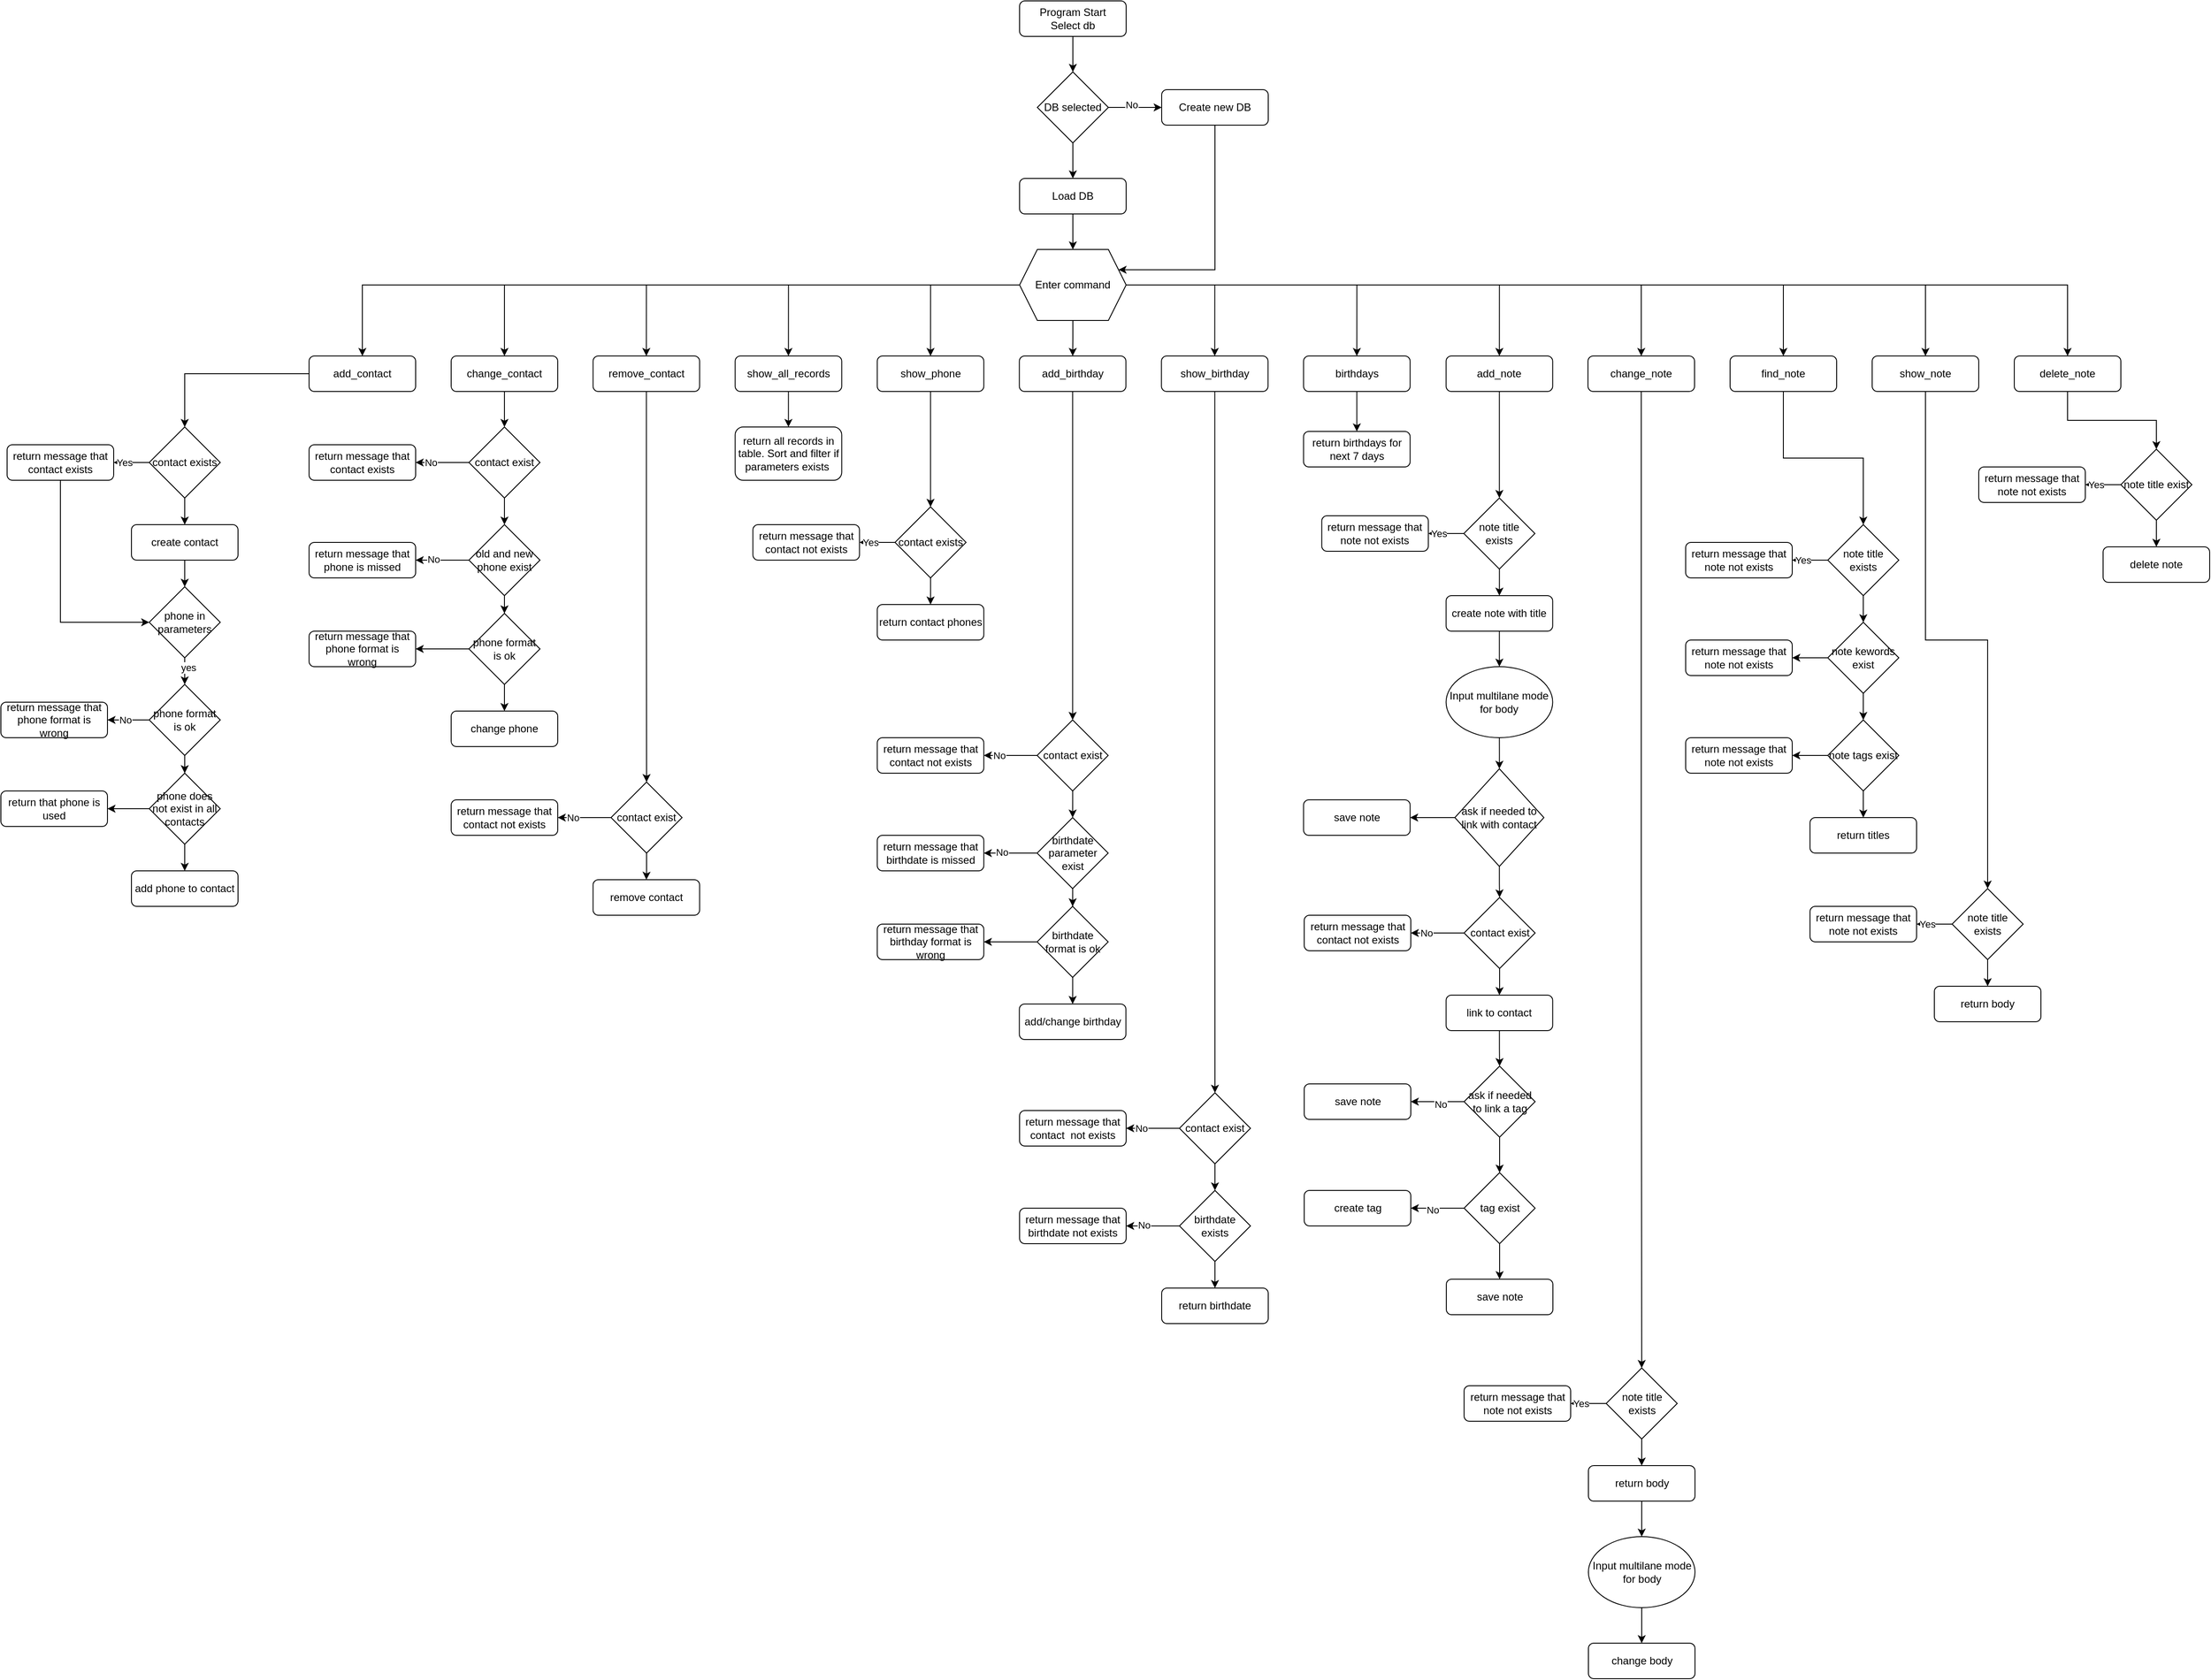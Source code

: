 <mxfile version="24.7.7">
  <diagram id="C5RBs43oDa-KdzZeNtuy" name="Page-1">
    <mxGraphModel dx="2483" dy="508" grid="1" gridSize="10" guides="1" tooltips="1" connect="1" arrows="1" fold="1" page="1" pageScale="1" pageWidth="827" pageHeight="1169" math="0" shadow="0">
      <root>
        <mxCell id="WIyWlLk6GJQsqaUBKTNV-0" />
        <mxCell id="WIyWlLk6GJQsqaUBKTNV-1" parent="WIyWlLk6GJQsqaUBKTNV-0" />
        <mxCell id="zArWD3oiDmWnV3UPEHup-2" style="edgeStyle=orthogonalEdgeStyle;rounded=0;orthogonalLoop=1;jettySize=auto;html=1;entryX=0.5;entryY=0;entryDx=0;entryDy=0;" edge="1" parent="WIyWlLk6GJQsqaUBKTNV-1" source="WIyWlLk6GJQsqaUBKTNV-3" target="zArWD3oiDmWnV3UPEHup-1">
          <mxGeometry relative="1" as="geometry" />
        </mxCell>
        <mxCell id="WIyWlLk6GJQsqaUBKTNV-3" value="Program Start&lt;div&gt;Select db&lt;/div&gt;" style="rounded=1;whiteSpace=wrap;html=1;fontSize=12;glass=0;strokeWidth=1;shadow=0;" parent="WIyWlLk6GJQsqaUBKTNV-1" vertex="1">
          <mxGeometry x="200" y="80" width="120" height="40" as="geometry" />
        </mxCell>
        <mxCell id="zArWD3oiDmWnV3UPEHup-12" style="edgeStyle=orthogonalEdgeStyle;rounded=0;orthogonalLoop=1;jettySize=auto;html=1;entryX=1;entryY=0.25;entryDx=0;entryDy=0;" edge="1" parent="WIyWlLk6GJQsqaUBKTNV-1" source="zArWD3oiDmWnV3UPEHup-0" target="zArWD3oiDmWnV3UPEHup-8">
          <mxGeometry relative="1" as="geometry">
            <Array as="points">
              <mxPoint x="420" y="383" />
            </Array>
          </mxGeometry>
        </mxCell>
        <mxCell id="zArWD3oiDmWnV3UPEHup-0" value="Create new DB" style="rounded=1;whiteSpace=wrap;html=1;fontSize=12;glass=0;strokeWidth=1;shadow=0;" vertex="1" parent="WIyWlLk6GJQsqaUBKTNV-1">
          <mxGeometry x="360" y="180" width="120" height="40" as="geometry" />
        </mxCell>
        <mxCell id="zArWD3oiDmWnV3UPEHup-3" style="edgeStyle=orthogonalEdgeStyle;rounded=0;orthogonalLoop=1;jettySize=auto;html=1;entryX=0;entryY=0.5;entryDx=0;entryDy=0;" edge="1" parent="WIyWlLk6GJQsqaUBKTNV-1" source="zArWD3oiDmWnV3UPEHup-1" target="zArWD3oiDmWnV3UPEHup-0">
          <mxGeometry relative="1" as="geometry" />
        </mxCell>
        <mxCell id="zArWD3oiDmWnV3UPEHup-13" value="No" style="edgeLabel;html=1;align=center;verticalAlign=middle;resizable=0;points=[];" vertex="1" connectable="0" parent="zArWD3oiDmWnV3UPEHup-3">
          <mxGeometry x="-0.133" y="3" relative="1" as="geometry">
            <mxPoint as="offset" />
          </mxGeometry>
        </mxCell>
        <mxCell id="zArWD3oiDmWnV3UPEHup-7" style="edgeStyle=orthogonalEdgeStyle;rounded=0;orthogonalLoop=1;jettySize=auto;html=1;entryX=0.5;entryY=0;entryDx=0;entryDy=0;" edge="1" parent="WIyWlLk6GJQsqaUBKTNV-1" source="zArWD3oiDmWnV3UPEHup-1">
          <mxGeometry relative="1" as="geometry">
            <mxPoint x="260" y="280" as="targetPoint" />
          </mxGeometry>
        </mxCell>
        <mxCell id="zArWD3oiDmWnV3UPEHup-1" value="DB selected" style="rhombus;whiteSpace=wrap;html=1;" vertex="1" parent="WIyWlLk6GJQsqaUBKTNV-1">
          <mxGeometry x="220" y="160" width="80" height="80" as="geometry" />
        </mxCell>
        <mxCell id="zArWD3oiDmWnV3UPEHup-37" style="edgeStyle=orthogonalEdgeStyle;rounded=0;orthogonalLoop=1;jettySize=auto;html=1;entryX=0.5;entryY=0;entryDx=0;entryDy=0;" edge="1" parent="WIyWlLk6GJQsqaUBKTNV-1" source="zArWD3oiDmWnV3UPEHup-8" target="zArWD3oiDmWnV3UPEHup-15">
          <mxGeometry relative="1" as="geometry" />
        </mxCell>
        <mxCell id="zArWD3oiDmWnV3UPEHup-38" style="edgeStyle=orthogonalEdgeStyle;rounded=0;orthogonalLoop=1;jettySize=auto;html=1;exitX=0.5;exitY=1;exitDx=0;exitDy=0;" edge="1" parent="WIyWlLk6GJQsqaUBKTNV-1" source="zArWD3oiDmWnV3UPEHup-8" target="zArWD3oiDmWnV3UPEHup-22">
          <mxGeometry relative="1" as="geometry" />
        </mxCell>
        <mxCell id="zArWD3oiDmWnV3UPEHup-39" style="edgeStyle=orthogonalEdgeStyle;rounded=0;orthogonalLoop=1;jettySize=auto;html=1;entryX=0.5;entryY=0;entryDx=0;entryDy=0;" edge="1" parent="WIyWlLk6GJQsqaUBKTNV-1" source="zArWD3oiDmWnV3UPEHup-8" target="zArWD3oiDmWnV3UPEHup-16">
          <mxGeometry relative="1" as="geometry" />
        </mxCell>
        <mxCell id="zArWD3oiDmWnV3UPEHup-40" style="edgeStyle=orthogonalEdgeStyle;rounded=0;orthogonalLoop=1;jettySize=auto;html=1;entryX=0.5;entryY=0;entryDx=0;entryDy=0;" edge="1" parent="WIyWlLk6GJQsqaUBKTNV-1" source="zArWD3oiDmWnV3UPEHup-8" target="zArWD3oiDmWnV3UPEHup-25">
          <mxGeometry relative="1" as="geometry" />
        </mxCell>
        <mxCell id="zArWD3oiDmWnV3UPEHup-41" style="edgeStyle=orthogonalEdgeStyle;rounded=0;orthogonalLoop=1;jettySize=auto;html=1;entryX=0.5;entryY=0;entryDx=0;entryDy=0;" edge="1" parent="WIyWlLk6GJQsqaUBKTNV-1" source="zArWD3oiDmWnV3UPEHup-8" target="zArWD3oiDmWnV3UPEHup-24">
          <mxGeometry relative="1" as="geometry" />
        </mxCell>
        <mxCell id="zArWD3oiDmWnV3UPEHup-42" style="edgeStyle=orthogonalEdgeStyle;rounded=0;orthogonalLoop=1;jettySize=auto;html=1;entryX=0.5;entryY=0;entryDx=0;entryDy=0;" edge="1" parent="WIyWlLk6GJQsqaUBKTNV-1" source="zArWD3oiDmWnV3UPEHup-8" target="zArWD3oiDmWnV3UPEHup-23">
          <mxGeometry relative="1" as="geometry" />
        </mxCell>
        <mxCell id="zArWD3oiDmWnV3UPEHup-43" style="edgeStyle=orthogonalEdgeStyle;rounded=0;orthogonalLoop=1;jettySize=auto;html=1;entryX=0.5;entryY=0;entryDx=0;entryDy=0;" edge="1" parent="WIyWlLk6GJQsqaUBKTNV-1" source="zArWD3oiDmWnV3UPEHup-8" target="zArWD3oiDmWnV3UPEHup-28">
          <mxGeometry relative="1" as="geometry" />
        </mxCell>
        <mxCell id="zArWD3oiDmWnV3UPEHup-44" style="edgeStyle=orthogonalEdgeStyle;rounded=0;orthogonalLoop=1;jettySize=auto;html=1;entryX=0.5;entryY=0;entryDx=0;entryDy=0;" edge="1" parent="WIyWlLk6GJQsqaUBKTNV-1" source="zArWD3oiDmWnV3UPEHup-8" target="zArWD3oiDmWnV3UPEHup-27">
          <mxGeometry relative="1" as="geometry" />
        </mxCell>
        <mxCell id="zArWD3oiDmWnV3UPEHup-45" style="edgeStyle=orthogonalEdgeStyle;rounded=0;orthogonalLoop=1;jettySize=auto;html=1;entryX=0.5;entryY=0;entryDx=0;entryDy=0;" edge="1" parent="WIyWlLk6GJQsqaUBKTNV-1" source="zArWD3oiDmWnV3UPEHup-8" target="zArWD3oiDmWnV3UPEHup-26">
          <mxGeometry relative="1" as="geometry" />
        </mxCell>
        <mxCell id="zArWD3oiDmWnV3UPEHup-46" style="edgeStyle=orthogonalEdgeStyle;rounded=0;orthogonalLoop=1;jettySize=auto;html=1;entryX=0.5;entryY=0;entryDx=0;entryDy=0;" edge="1" parent="WIyWlLk6GJQsqaUBKTNV-1" source="zArWD3oiDmWnV3UPEHup-8" target="zArWD3oiDmWnV3UPEHup-19">
          <mxGeometry relative="1" as="geometry" />
        </mxCell>
        <mxCell id="zArWD3oiDmWnV3UPEHup-47" style="edgeStyle=orthogonalEdgeStyle;rounded=0;orthogonalLoop=1;jettySize=auto;html=1;entryX=0.5;entryY=0;entryDx=0;entryDy=0;" edge="1" parent="WIyWlLk6GJQsqaUBKTNV-1" source="zArWD3oiDmWnV3UPEHup-8" target="zArWD3oiDmWnV3UPEHup-20">
          <mxGeometry relative="1" as="geometry" />
        </mxCell>
        <mxCell id="zArWD3oiDmWnV3UPEHup-48" style="edgeStyle=orthogonalEdgeStyle;rounded=0;orthogonalLoop=1;jettySize=auto;html=1;entryX=0.5;entryY=0;entryDx=0;entryDy=0;" edge="1" parent="WIyWlLk6GJQsqaUBKTNV-1" source="zArWD3oiDmWnV3UPEHup-8" target="zArWD3oiDmWnV3UPEHup-21">
          <mxGeometry relative="1" as="geometry" />
        </mxCell>
        <mxCell id="zArWD3oiDmWnV3UPEHup-207" style="edgeStyle=orthogonalEdgeStyle;rounded=0;orthogonalLoop=1;jettySize=auto;html=1;entryX=0.5;entryY=0;entryDx=0;entryDy=0;" edge="1" parent="WIyWlLk6GJQsqaUBKTNV-1" source="zArWD3oiDmWnV3UPEHup-8" target="zArWD3oiDmWnV3UPEHup-205">
          <mxGeometry relative="1" as="geometry" />
        </mxCell>
        <mxCell id="zArWD3oiDmWnV3UPEHup-8" value="Enter command" style="shape=hexagon;perimeter=hexagonPerimeter2;whiteSpace=wrap;html=1;fixedSize=1;" vertex="1" parent="WIyWlLk6GJQsqaUBKTNV-1">
          <mxGeometry x="200" y="360" width="120" height="80" as="geometry" />
        </mxCell>
        <mxCell id="zArWD3oiDmWnV3UPEHup-11" style="edgeStyle=orthogonalEdgeStyle;rounded=0;orthogonalLoop=1;jettySize=auto;html=1;" edge="1" parent="WIyWlLk6GJQsqaUBKTNV-1" source="zArWD3oiDmWnV3UPEHup-10" target="zArWD3oiDmWnV3UPEHup-8">
          <mxGeometry relative="1" as="geometry" />
        </mxCell>
        <mxCell id="zArWD3oiDmWnV3UPEHup-10" value="Load DB" style="rounded=1;whiteSpace=wrap;html=1;fontSize=12;glass=0;strokeWidth=1;shadow=0;" vertex="1" parent="WIyWlLk6GJQsqaUBKTNV-1">
          <mxGeometry x="200" y="280" width="120" height="40" as="geometry" />
        </mxCell>
        <mxCell id="zArWD3oiDmWnV3UPEHup-36" style="edgeStyle=orthogonalEdgeStyle;rounded=0;orthogonalLoop=1;jettySize=auto;html=1;entryX=0.5;entryY=0;entryDx=0;entryDy=0;" edge="1" parent="WIyWlLk6GJQsqaUBKTNV-1" source="zArWD3oiDmWnV3UPEHup-15" target="zArWD3oiDmWnV3UPEHup-29">
          <mxGeometry relative="1" as="geometry" />
        </mxCell>
        <mxCell id="zArWD3oiDmWnV3UPEHup-15" value="add_contact" style="rounded=1;whiteSpace=wrap;html=1;fontSize=12;glass=0;strokeWidth=1;shadow=0;" vertex="1" parent="WIyWlLk6GJQsqaUBKTNV-1">
          <mxGeometry x="-600" y="480" width="120" height="40" as="geometry" />
        </mxCell>
        <mxCell id="zArWD3oiDmWnV3UPEHup-55" style="edgeStyle=orthogonalEdgeStyle;rounded=0;orthogonalLoop=1;jettySize=auto;html=1;entryX=0.5;entryY=0;entryDx=0;entryDy=0;" edge="1" parent="WIyWlLk6GJQsqaUBKTNV-1" source="zArWD3oiDmWnV3UPEHup-16" target="zArWD3oiDmWnV3UPEHup-52">
          <mxGeometry relative="1" as="geometry" />
        </mxCell>
        <mxCell id="zArWD3oiDmWnV3UPEHup-16" value="change_contact" style="rounded=1;whiteSpace=wrap;html=1;fontSize=12;glass=0;strokeWidth=1;shadow=0;" vertex="1" parent="WIyWlLk6GJQsqaUBKTNV-1">
          <mxGeometry x="-440" y="480" width="120" height="40" as="geometry" />
        </mxCell>
        <mxCell id="zArWD3oiDmWnV3UPEHup-140" style="edgeStyle=orthogonalEdgeStyle;rounded=0;orthogonalLoop=1;jettySize=auto;html=1;entryX=0.5;entryY=0;entryDx=0;entryDy=0;" edge="1" parent="WIyWlLk6GJQsqaUBKTNV-1" source="zArWD3oiDmWnV3UPEHup-19" target="zArWD3oiDmWnV3UPEHup-136">
          <mxGeometry relative="1" as="geometry" />
        </mxCell>
        <mxCell id="zArWD3oiDmWnV3UPEHup-19" value="add_note" style="rounded=1;whiteSpace=wrap;html=1;fontSize=12;glass=0;strokeWidth=1;shadow=0;" vertex="1" parent="WIyWlLk6GJQsqaUBKTNV-1">
          <mxGeometry x="680.25" y="480" width="120" height="40" as="geometry" />
        </mxCell>
        <mxCell id="zArWD3oiDmWnV3UPEHup-132" style="edgeStyle=orthogonalEdgeStyle;rounded=0;orthogonalLoop=1;jettySize=auto;html=1;" edge="1" parent="WIyWlLk6GJQsqaUBKTNV-1" source="zArWD3oiDmWnV3UPEHup-20" target="zArWD3oiDmWnV3UPEHup-131">
          <mxGeometry relative="1" as="geometry" />
        </mxCell>
        <mxCell id="zArWD3oiDmWnV3UPEHup-20" value="birthdays" style="rounded=1;whiteSpace=wrap;html=1;fontSize=12;glass=0;strokeWidth=1;shadow=0;" vertex="1" parent="WIyWlLk6GJQsqaUBKTNV-1">
          <mxGeometry x="519.75" y="480" width="120" height="40" as="geometry" />
        </mxCell>
        <mxCell id="zArWD3oiDmWnV3UPEHup-128" style="edgeStyle=orthogonalEdgeStyle;rounded=0;orthogonalLoop=1;jettySize=auto;html=1;entryX=0.5;entryY=0;entryDx=0;entryDy=0;" edge="1" parent="WIyWlLk6GJQsqaUBKTNV-1" source="zArWD3oiDmWnV3UPEHup-21" target="zArWD3oiDmWnV3UPEHup-121">
          <mxGeometry relative="1" as="geometry" />
        </mxCell>
        <mxCell id="zArWD3oiDmWnV3UPEHup-21" value="show_birthday" style="rounded=1;whiteSpace=wrap;html=1;fontSize=12;glass=0;strokeWidth=1;shadow=0;" vertex="1" parent="WIyWlLk6GJQsqaUBKTNV-1">
          <mxGeometry x="359.75" y="480" width="120" height="40" as="geometry" />
        </mxCell>
        <mxCell id="zArWD3oiDmWnV3UPEHup-110" style="edgeStyle=orthogonalEdgeStyle;rounded=0;orthogonalLoop=1;jettySize=auto;html=1;entryX=0.5;entryY=0;entryDx=0;entryDy=0;" edge="1" parent="WIyWlLk6GJQsqaUBKTNV-1" source="zArWD3oiDmWnV3UPEHup-22" target="zArWD3oiDmWnV3UPEHup-98">
          <mxGeometry relative="1" as="geometry" />
        </mxCell>
        <mxCell id="zArWD3oiDmWnV3UPEHup-22" value="add_birthday" style="rounded=1;whiteSpace=wrap;html=1;fontSize=12;glass=0;strokeWidth=1;shadow=0;" vertex="1" parent="WIyWlLk6GJQsqaUBKTNV-1">
          <mxGeometry x="199.75" y="480" width="120" height="40" as="geometry" />
        </mxCell>
        <mxCell id="zArWD3oiDmWnV3UPEHup-117" style="edgeStyle=orthogonalEdgeStyle;rounded=0;orthogonalLoop=1;jettySize=auto;html=1;entryX=0.5;entryY=0;entryDx=0;entryDy=0;" edge="1" parent="WIyWlLk6GJQsqaUBKTNV-1" source="zArWD3oiDmWnV3UPEHup-23" target="zArWD3oiDmWnV3UPEHup-114">
          <mxGeometry relative="1" as="geometry" />
        </mxCell>
        <mxCell id="zArWD3oiDmWnV3UPEHup-23" value="show_phone" style="rounded=1;whiteSpace=wrap;html=1;fontSize=12;glass=0;strokeWidth=1;shadow=0;" vertex="1" parent="WIyWlLk6GJQsqaUBKTNV-1">
          <mxGeometry x="39.75" y="480" width="120" height="40" as="geometry" />
        </mxCell>
        <mxCell id="zArWD3oiDmWnV3UPEHup-118" style="edgeStyle=orthogonalEdgeStyle;rounded=0;orthogonalLoop=1;jettySize=auto;html=1;entryX=0.5;entryY=0;entryDx=0;entryDy=0;" edge="1" parent="WIyWlLk6GJQsqaUBKTNV-1" source="zArWD3oiDmWnV3UPEHup-24" target="zArWD3oiDmWnV3UPEHup-80">
          <mxGeometry relative="1" as="geometry" />
        </mxCell>
        <mxCell id="zArWD3oiDmWnV3UPEHup-24" value="show_all_records" style="rounded=1;whiteSpace=wrap;html=1;fontSize=12;glass=0;strokeWidth=1;shadow=0;" vertex="1" parent="WIyWlLk6GJQsqaUBKTNV-1">
          <mxGeometry x="-120.25" y="480" width="120" height="40" as="geometry" />
        </mxCell>
        <mxCell id="zArWD3oiDmWnV3UPEHup-78" style="edgeStyle=orthogonalEdgeStyle;rounded=0;orthogonalLoop=1;jettySize=auto;html=1;" edge="1" parent="WIyWlLk6GJQsqaUBKTNV-1" source="zArWD3oiDmWnV3UPEHup-25" target="zArWD3oiDmWnV3UPEHup-70">
          <mxGeometry relative="1" as="geometry" />
        </mxCell>
        <mxCell id="zArWD3oiDmWnV3UPEHup-25" value="remove_contact" style="rounded=1;whiteSpace=wrap;html=1;fontSize=12;glass=0;strokeWidth=1;shadow=0;" vertex="1" parent="WIyWlLk6GJQsqaUBKTNV-1">
          <mxGeometry x="-280.25" y="480" width="120" height="40" as="geometry" />
        </mxCell>
        <mxCell id="zArWD3oiDmWnV3UPEHup-169" style="edgeStyle=orthogonalEdgeStyle;rounded=0;orthogonalLoop=1;jettySize=auto;html=1;entryX=0.5;entryY=0;entryDx=0;entryDy=0;" edge="1" parent="WIyWlLk6GJQsqaUBKTNV-1" source="zArWD3oiDmWnV3UPEHup-26" target="zArWD3oiDmWnV3UPEHup-166">
          <mxGeometry relative="1" as="geometry" />
        </mxCell>
        <mxCell id="zArWD3oiDmWnV3UPEHup-26" value="change_note" style="rounded=1;whiteSpace=wrap;html=1;fontSize=12;glass=0;strokeWidth=1;shadow=0;" vertex="1" parent="WIyWlLk6GJQsqaUBKTNV-1">
          <mxGeometry x="840" y="480" width="120" height="40" as="geometry" />
        </mxCell>
        <mxCell id="zArWD3oiDmWnV3UPEHup-202" style="edgeStyle=orthogonalEdgeStyle;rounded=0;orthogonalLoop=1;jettySize=auto;html=1;entryX=0.5;entryY=0;entryDx=0;entryDy=0;" edge="1" parent="WIyWlLk6GJQsqaUBKTNV-1" source="zArWD3oiDmWnV3UPEHup-27" target="zArWD3oiDmWnV3UPEHup-199">
          <mxGeometry relative="1" as="geometry" />
        </mxCell>
        <mxCell id="zArWD3oiDmWnV3UPEHup-27" value="find_note" style="rounded=1;whiteSpace=wrap;html=1;fontSize=12;glass=0;strokeWidth=1;shadow=0;" vertex="1" parent="WIyWlLk6GJQsqaUBKTNV-1">
          <mxGeometry x="1000" y="480" width="120" height="40" as="geometry" />
        </mxCell>
        <mxCell id="zArWD3oiDmWnV3UPEHup-229" style="edgeStyle=orthogonalEdgeStyle;rounded=0;orthogonalLoop=1;jettySize=auto;html=1;entryX=0.5;entryY=0;entryDx=0;entryDy=0;" edge="1" parent="WIyWlLk6GJQsqaUBKTNV-1" source="zArWD3oiDmWnV3UPEHup-28" target="zArWD3oiDmWnV3UPEHup-226">
          <mxGeometry relative="1" as="geometry" />
        </mxCell>
        <mxCell id="zArWD3oiDmWnV3UPEHup-28" value="delete_note" style="rounded=1;whiteSpace=wrap;html=1;fontSize=12;glass=0;strokeWidth=1;shadow=0;" vertex="1" parent="WIyWlLk6GJQsqaUBKTNV-1">
          <mxGeometry x="1320" y="480" width="120" height="40" as="geometry" />
        </mxCell>
        <mxCell id="zArWD3oiDmWnV3UPEHup-33" style="edgeStyle=orthogonalEdgeStyle;rounded=0;orthogonalLoop=1;jettySize=auto;html=1;" edge="1" parent="WIyWlLk6GJQsqaUBKTNV-1" source="zArWD3oiDmWnV3UPEHup-29" target="zArWD3oiDmWnV3UPEHup-30">
          <mxGeometry relative="1" as="geometry" />
        </mxCell>
        <mxCell id="zArWD3oiDmWnV3UPEHup-35" value="Yes" style="edgeLabel;html=1;align=center;verticalAlign=middle;resizable=0;points=[];" vertex="1" connectable="0" parent="zArWD3oiDmWnV3UPEHup-33">
          <mxGeometry x="0.435" relative="1" as="geometry">
            <mxPoint as="offset" />
          </mxGeometry>
        </mxCell>
        <mxCell id="zArWD3oiDmWnV3UPEHup-34" style="edgeStyle=orthogonalEdgeStyle;rounded=0;orthogonalLoop=1;jettySize=auto;html=1;entryX=0.5;entryY=0;entryDx=0;entryDy=0;" edge="1" parent="WIyWlLk6GJQsqaUBKTNV-1" source="zArWD3oiDmWnV3UPEHup-29" target="zArWD3oiDmWnV3UPEHup-31">
          <mxGeometry relative="1" as="geometry" />
        </mxCell>
        <mxCell id="zArWD3oiDmWnV3UPEHup-29" value="contact exists" style="rhombus;whiteSpace=wrap;html=1;" vertex="1" parent="WIyWlLk6GJQsqaUBKTNV-1">
          <mxGeometry x="-780" y="560" width="80" height="80" as="geometry" />
        </mxCell>
        <mxCell id="zArWD3oiDmWnV3UPEHup-233" style="edgeStyle=orthogonalEdgeStyle;rounded=0;orthogonalLoop=1;jettySize=auto;html=1;entryX=0;entryY=0.5;entryDx=0;entryDy=0;" edge="1" parent="WIyWlLk6GJQsqaUBKTNV-1" source="zArWD3oiDmWnV3UPEHup-30" target="zArWD3oiDmWnV3UPEHup-57">
          <mxGeometry relative="1" as="geometry">
            <Array as="points">
              <mxPoint x="-880" y="780" />
            </Array>
          </mxGeometry>
        </mxCell>
        <mxCell id="zArWD3oiDmWnV3UPEHup-30" value="return message that contact exists" style="rounded=1;whiteSpace=wrap;html=1;fontSize=12;glass=0;strokeWidth=1;shadow=0;" vertex="1" parent="WIyWlLk6GJQsqaUBKTNV-1">
          <mxGeometry x="-940" y="580" width="120" height="40" as="geometry" />
        </mxCell>
        <mxCell id="zArWD3oiDmWnV3UPEHup-58" style="edgeStyle=orthogonalEdgeStyle;rounded=0;orthogonalLoop=1;jettySize=auto;html=1;entryX=0.5;entryY=0;entryDx=0;entryDy=0;" edge="1" parent="WIyWlLk6GJQsqaUBKTNV-1" source="zArWD3oiDmWnV3UPEHup-31" target="zArWD3oiDmWnV3UPEHup-57">
          <mxGeometry relative="1" as="geometry" />
        </mxCell>
        <mxCell id="zArWD3oiDmWnV3UPEHup-31" value="create contact" style="rounded=1;whiteSpace=wrap;html=1;fontSize=12;glass=0;strokeWidth=1;shadow=0;" vertex="1" parent="WIyWlLk6GJQsqaUBKTNV-1">
          <mxGeometry x="-800" y="670" width="120" height="40" as="geometry" />
        </mxCell>
        <mxCell id="zArWD3oiDmWnV3UPEHup-49" style="edgeStyle=orthogonalEdgeStyle;rounded=0;orthogonalLoop=1;jettySize=auto;html=1;" edge="1" parent="WIyWlLk6GJQsqaUBKTNV-1" source="zArWD3oiDmWnV3UPEHup-52" target="zArWD3oiDmWnV3UPEHup-53">
          <mxGeometry relative="1" as="geometry" />
        </mxCell>
        <mxCell id="zArWD3oiDmWnV3UPEHup-50" value="No" style="edgeLabel;html=1;align=center;verticalAlign=middle;resizable=0;points=[];" vertex="1" connectable="0" parent="zArWD3oiDmWnV3UPEHup-49">
          <mxGeometry x="0.435" relative="1" as="geometry">
            <mxPoint as="offset" />
          </mxGeometry>
        </mxCell>
        <mxCell id="zArWD3oiDmWnV3UPEHup-51" style="edgeStyle=orthogonalEdgeStyle;rounded=0;orthogonalLoop=1;jettySize=auto;html=1;entryX=0.5;entryY=0;entryDx=0;entryDy=0;" edge="1" parent="WIyWlLk6GJQsqaUBKTNV-1" source="zArWD3oiDmWnV3UPEHup-83" target="zArWD3oiDmWnV3UPEHup-54">
          <mxGeometry relative="1" as="geometry" />
        </mxCell>
        <mxCell id="zArWD3oiDmWnV3UPEHup-52" value="contact exist" style="rhombus;whiteSpace=wrap;html=1;" vertex="1" parent="WIyWlLk6GJQsqaUBKTNV-1">
          <mxGeometry x="-420" y="560" width="80" height="80" as="geometry" />
        </mxCell>
        <mxCell id="zArWD3oiDmWnV3UPEHup-53" value="return message that contact exists" style="rounded=1;whiteSpace=wrap;html=1;fontSize=12;glass=0;strokeWidth=1;shadow=0;" vertex="1" parent="WIyWlLk6GJQsqaUBKTNV-1">
          <mxGeometry x="-600" y="580" width="120" height="40" as="geometry" />
        </mxCell>
        <mxCell id="zArWD3oiDmWnV3UPEHup-54" value="change phone" style="rounded=1;whiteSpace=wrap;html=1;fontSize=12;glass=0;strokeWidth=1;shadow=0;" vertex="1" parent="WIyWlLk6GJQsqaUBKTNV-1">
          <mxGeometry x="-440" y="880" width="120" height="40" as="geometry" />
        </mxCell>
        <mxCell id="zArWD3oiDmWnV3UPEHup-57" value="phone in parameters" style="rhombus;whiteSpace=wrap;html=1;" vertex="1" parent="WIyWlLk6GJQsqaUBKTNV-1">
          <mxGeometry x="-780" y="740" width="80" height="80" as="geometry" />
        </mxCell>
        <mxCell id="zArWD3oiDmWnV3UPEHup-59" value="add phone to contact" style="rounded=1;whiteSpace=wrap;html=1;fontSize=12;glass=0;strokeWidth=1;shadow=0;" vertex="1" parent="WIyWlLk6GJQsqaUBKTNV-1">
          <mxGeometry x="-800" y="1060" width="120" height="40" as="geometry" />
        </mxCell>
        <mxCell id="zArWD3oiDmWnV3UPEHup-62" value="return message that phone is missed" style="rounded=1;whiteSpace=wrap;html=1;fontSize=12;glass=0;strokeWidth=1;shadow=0;" vertex="1" parent="WIyWlLk6GJQsqaUBKTNV-1">
          <mxGeometry x="-600" y="690" width="120" height="40" as="geometry" />
        </mxCell>
        <mxCell id="zArWD3oiDmWnV3UPEHup-64" value="" style="edgeStyle=orthogonalEdgeStyle;rounded=0;orthogonalLoop=1;jettySize=auto;html=1;entryX=0.5;entryY=0;entryDx=0;entryDy=0;" edge="1" parent="WIyWlLk6GJQsqaUBKTNV-1" source="zArWD3oiDmWnV3UPEHup-52" target="zArWD3oiDmWnV3UPEHup-63">
          <mxGeometry relative="1" as="geometry">
            <mxPoint x="-380" y="640" as="sourcePoint" />
            <mxPoint x="-380" y="800" as="targetPoint" />
          </mxGeometry>
        </mxCell>
        <mxCell id="zArWD3oiDmWnV3UPEHup-65" style="edgeStyle=orthogonalEdgeStyle;rounded=0;orthogonalLoop=1;jettySize=auto;html=1;entryX=1;entryY=0.5;entryDx=0;entryDy=0;" edge="1" parent="WIyWlLk6GJQsqaUBKTNV-1" source="zArWD3oiDmWnV3UPEHup-63" target="zArWD3oiDmWnV3UPEHup-62">
          <mxGeometry relative="1" as="geometry" />
        </mxCell>
        <mxCell id="zArWD3oiDmWnV3UPEHup-66" value="No" style="edgeLabel;html=1;align=center;verticalAlign=middle;resizable=0;points=[];" vertex="1" connectable="0" parent="zArWD3oiDmWnV3UPEHup-65">
          <mxGeometry x="0.333" y="-1" relative="1" as="geometry">
            <mxPoint as="offset" />
          </mxGeometry>
        </mxCell>
        <mxCell id="zArWD3oiDmWnV3UPEHup-63" value="old and new phone exist" style="rhombus;whiteSpace=wrap;html=1;" vertex="1" parent="WIyWlLk6GJQsqaUBKTNV-1">
          <mxGeometry x="-420" y="670" width="80" height="80" as="geometry" />
        </mxCell>
        <mxCell id="zArWD3oiDmWnV3UPEHup-67" style="edgeStyle=orthogonalEdgeStyle;rounded=0;orthogonalLoop=1;jettySize=auto;html=1;" edge="1" parent="WIyWlLk6GJQsqaUBKTNV-1" source="zArWD3oiDmWnV3UPEHup-70" target="zArWD3oiDmWnV3UPEHup-71">
          <mxGeometry relative="1" as="geometry" />
        </mxCell>
        <mxCell id="zArWD3oiDmWnV3UPEHup-68" value="No" style="edgeLabel;html=1;align=center;verticalAlign=middle;resizable=0;points=[];" vertex="1" connectable="0" parent="zArWD3oiDmWnV3UPEHup-67">
          <mxGeometry x="0.435" relative="1" as="geometry">
            <mxPoint as="offset" />
          </mxGeometry>
        </mxCell>
        <mxCell id="zArWD3oiDmWnV3UPEHup-70" value="contact exist" style="rhombus;whiteSpace=wrap;html=1;" vertex="1" parent="WIyWlLk6GJQsqaUBKTNV-1">
          <mxGeometry x="-260" y="960" width="80" height="80" as="geometry" />
        </mxCell>
        <mxCell id="zArWD3oiDmWnV3UPEHup-71" value="return message that contact not exists" style="rounded=1;whiteSpace=wrap;html=1;fontSize=12;glass=0;strokeWidth=1;shadow=0;" vertex="1" parent="WIyWlLk6GJQsqaUBKTNV-1">
          <mxGeometry x="-440" y="980" width="120" height="40" as="geometry" />
        </mxCell>
        <mxCell id="zArWD3oiDmWnV3UPEHup-74" value="" style="edgeStyle=orthogonalEdgeStyle;rounded=0;orthogonalLoop=1;jettySize=auto;html=1;entryX=0.5;entryY=0;entryDx=0;entryDy=0;" edge="1" parent="WIyWlLk6GJQsqaUBKTNV-1" source="zArWD3oiDmWnV3UPEHup-70" target="zArWD3oiDmWnV3UPEHup-79">
          <mxGeometry relative="1" as="geometry">
            <mxPoint x="-220" y="1040" as="sourcePoint" />
            <mxPoint x="-220" y="1070" as="targetPoint" />
          </mxGeometry>
        </mxCell>
        <mxCell id="zArWD3oiDmWnV3UPEHup-79" value="remove contact" style="rounded=1;whiteSpace=wrap;html=1;fontSize=12;glass=0;strokeWidth=1;shadow=0;" vertex="1" parent="WIyWlLk6GJQsqaUBKTNV-1">
          <mxGeometry x="-280.25" y="1070" width="120" height="40" as="geometry" />
        </mxCell>
        <mxCell id="zArWD3oiDmWnV3UPEHup-80" value="return all records in table. Sort and filter if parameters exists&amp;nbsp;" style="rounded=1;whiteSpace=wrap;html=1;fontSize=12;glass=0;strokeWidth=1;shadow=0;" vertex="1" parent="WIyWlLk6GJQsqaUBKTNV-1">
          <mxGeometry x="-120.25" y="560" width="120" height="60" as="geometry" />
        </mxCell>
        <mxCell id="zArWD3oiDmWnV3UPEHup-84" value="" style="edgeStyle=orthogonalEdgeStyle;rounded=0;orthogonalLoop=1;jettySize=auto;html=1;entryX=0.5;entryY=0;entryDx=0;entryDy=0;" edge="1" parent="WIyWlLk6GJQsqaUBKTNV-1" source="zArWD3oiDmWnV3UPEHup-63" target="zArWD3oiDmWnV3UPEHup-83">
          <mxGeometry relative="1" as="geometry">
            <mxPoint x="-380" y="750" as="sourcePoint" />
            <mxPoint x="-380" y="860" as="targetPoint" />
          </mxGeometry>
        </mxCell>
        <mxCell id="zArWD3oiDmWnV3UPEHup-86" style="edgeStyle=orthogonalEdgeStyle;rounded=0;orthogonalLoop=1;jettySize=auto;html=1;entryX=1;entryY=0.5;entryDx=0;entryDy=0;" edge="1" parent="WIyWlLk6GJQsqaUBKTNV-1" source="zArWD3oiDmWnV3UPEHup-83" target="zArWD3oiDmWnV3UPEHup-85">
          <mxGeometry relative="1" as="geometry" />
        </mxCell>
        <mxCell id="zArWD3oiDmWnV3UPEHup-83" value="phone format is ok" style="rhombus;whiteSpace=wrap;html=1;" vertex="1" parent="WIyWlLk6GJQsqaUBKTNV-1">
          <mxGeometry x="-420" y="770" width="80" height="80" as="geometry" />
        </mxCell>
        <mxCell id="zArWD3oiDmWnV3UPEHup-85" value="return message that phone format is wrong" style="rounded=1;whiteSpace=wrap;html=1;fontSize=12;glass=0;strokeWidth=1;shadow=0;" vertex="1" parent="WIyWlLk6GJQsqaUBKTNV-1">
          <mxGeometry x="-600" y="790" width="120" height="40" as="geometry" />
        </mxCell>
        <mxCell id="zArWD3oiDmWnV3UPEHup-88" style="edgeStyle=orthogonalEdgeStyle;rounded=0;orthogonalLoop=1;jettySize=auto;html=1;entryX=1;entryY=0.5;entryDx=0;entryDy=0;" edge="1" parent="WIyWlLk6GJQsqaUBKTNV-1" source="zArWD3oiDmWnV3UPEHup-89" target="zArWD3oiDmWnV3UPEHup-90">
          <mxGeometry relative="1" as="geometry" />
        </mxCell>
        <mxCell id="zArWD3oiDmWnV3UPEHup-93" value="No" style="edgeLabel;html=1;align=center;verticalAlign=middle;resizable=0;points=[];" vertex="1" connectable="0" parent="zArWD3oiDmWnV3UPEHup-88">
          <mxGeometry x="0.14" relative="1" as="geometry">
            <mxPoint as="offset" />
          </mxGeometry>
        </mxCell>
        <mxCell id="zArWD3oiDmWnV3UPEHup-90" value="return message that phone format is wrong" style="rounded=1;whiteSpace=wrap;html=1;fontSize=12;glass=0;strokeWidth=1;shadow=0;" vertex="1" parent="WIyWlLk6GJQsqaUBKTNV-1">
          <mxGeometry x="-947" y="870" width="120" height="40" as="geometry" />
        </mxCell>
        <mxCell id="zArWD3oiDmWnV3UPEHup-91" value="" style="edgeStyle=orthogonalEdgeStyle;rounded=0;orthogonalLoop=1;jettySize=auto;html=1;exitX=0.5;exitY=1;exitDx=0;exitDy=0;entryX=0.5;entryY=0;entryDx=0;entryDy=0;" edge="1" parent="WIyWlLk6GJQsqaUBKTNV-1" source="zArWD3oiDmWnV3UPEHup-57" target="zArWD3oiDmWnV3UPEHup-89">
          <mxGeometry relative="1" as="geometry">
            <mxPoint x="-740" y="820" as="sourcePoint" />
            <mxPoint x="-740" y="980" as="targetPoint" />
          </mxGeometry>
        </mxCell>
        <mxCell id="zArWD3oiDmWnV3UPEHup-92" value="yes" style="edgeLabel;html=1;align=center;verticalAlign=middle;resizable=0;points=[];" vertex="1" connectable="0" parent="zArWD3oiDmWnV3UPEHup-91">
          <mxGeometry x="-0.286" y="4" relative="1" as="geometry">
            <mxPoint as="offset" />
          </mxGeometry>
        </mxCell>
        <mxCell id="zArWD3oiDmWnV3UPEHup-231" style="edgeStyle=orthogonalEdgeStyle;rounded=0;orthogonalLoop=1;jettySize=auto;html=1;entryX=0.5;entryY=0;entryDx=0;entryDy=0;" edge="1" parent="WIyWlLk6GJQsqaUBKTNV-1" source="zArWD3oiDmWnV3UPEHup-89" target="zArWD3oiDmWnV3UPEHup-230">
          <mxGeometry relative="1" as="geometry" />
        </mxCell>
        <mxCell id="zArWD3oiDmWnV3UPEHup-89" value="phone format is ok" style="rhombus;whiteSpace=wrap;html=1;" vertex="1" parent="WIyWlLk6GJQsqaUBKTNV-1">
          <mxGeometry x="-780" y="850" width="80" height="80" as="geometry" />
        </mxCell>
        <mxCell id="zArWD3oiDmWnV3UPEHup-95" style="edgeStyle=orthogonalEdgeStyle;rounded=0;orthogonalLoop=1;jettySize=auto;html=1;" edge="1" parent="WIyWlLk6GJQsqaUBKTNV-1" source="zArWD3oiDmWnV3UPEHup-98" target="zArWD3oiDmWnV3UPEHup-99">
          <mxGeometry relative="1" as="geometry" />
        </mxCell>
        <mxCell id="zArWD3oiDmWnV3UPEHup-96" value="No" style="edgeLabel;html=1;align=center;verticalAlign=middle;resizable=0;points=[];" vertex="1" connectable="0" parent="zArWD3oiDmWnV3UPEHup-95">
          <mxGeometry x="0.435" relative="1" as="geometry">
            <mxPoint as="offset" />
          </mxGeometry>
        </mxCell>
        <mxCell id="zArWD3oiDmWnV3UPEHup-97" style="edgeStyle=orthogonalEdgeStyle;rounded=0;orthogonalLoop=1;jettySize=auto;html=1;entryX=0.5;entryY=0;entryDx=0;entryDy=0;" edge="1" parent="WIyWlLk6GJQsqaUBKTNV-1" source="zArWD3oiDmWnV3UPEHup-108" target="zArWD3oiDmWnV3UPEHup-100">
          <mxGeometry relative="1" as="geometry" />
        </mxCell>
        <mxCell id="zArWD3oiDmWnV3UPEHup-98" value="contact exist" style="rhombus;whiteSpace=wrap;html=1;" vertex="1" parent="WIyWlLk6GJQsqaUBKTNV-1">
          <mxGeometry x="219.75" y="890" width="80" height="80" as="geometry" />
        </mxCell>
        <mxCell id="zArWD3oiDmWnV3UPEHup-99" value="return message that contact not exists" style="rounded=1;whiteSpace=wrap;html=1;fontSize=12;glass=0;strokeWidth=1;shadow=0;" vertex="1" parent="WIyWlLk6GJQsqaUBKTNV-1">
          <mxGeometry x="39.75" y="910" width="120" height="40" as="geometry" />
        </mxCell>
        <mxCell id="zArWD3oiDmWnV3UPEHup-100" value="add/change birthday" style="rounded=1;whiteSpace=wrap;html=1;fontSize=12;glass=0;strokeWidth=1;shadow=0;" vertex="1" parent="WIyWlLk6GJQsqaUBKTNV-1">
          <mxGeometry x="199.75" y="1210" width="120" height="40" as="geometry" />
        </mxCell>
        <mxCell id="zArWD3oiDmWnV3UPEHup-101" value="return message that birthdate is missed" style="rounded=1;whiteSpace=wrap;html=1;fontSize=12;glass=0;strokeWidth=1;shadow=0;" vertex="1" parent="WIyWlLk6GJQsqaUBKTNV-1">
          <mxGeometry x="39.75" y="1020" width="120" height="40" as="geometry" />
        </mxCell>
        <mxCell id="zArWD3oiDmWnV3UPEHup-102" value="" style="edgeStyle=orthogonalEdgeStyle;rounded=0;orthogonalLoop=1;jettySize=auto;html=1;entryX=0.5;entryY=0;entryDx=0;entryDy=0;" edge="1" parent="WIyWlLk6GJQsqaUBKTNV-1" source="zArWD3oiDmWnV3UPEHup-98" target="zArWD3oiDmWnV3UPEHup-105">
          <mxGeometry relative="1" as="geometry">
            <mxPoint x="259.75" y="970" as="sourcePoint" />
            <mxPoint x="259.75" y="1130" as="targetPoint" />
          </mxGeometry>
        </mxCell>
        <mxCell id="zArWD3oiDmWnV3UPEHup-103" style="edgeStyle=orthogonalEdgeStyle;rounded=0;orthogonalLoop=1;jettySize=auto;html=1;entryX=1;entryY=0.5;entryDx=0;entryDy=0;" edge="1" parent="WIyWlLk6GJQsqaUBKTNV-1" source="zArWD3oiDmWnV3UPEHup-105" target="zArWD3oiDmWnV3UPEHup-101">
          <mxGeometry relative="1" as="geometry" />
        </mxCell>
        <mxCell id="zArWD3oiDmWnV3UPEHup-104" value="No" style="edgeLabel;html=1;align=center;verticalAlign=middle;resizable=0;points=[];" vertex="1" connectable="0" parent="zArWD3oiDmWnV3UPEHup-103">
          <mxGeometry x="0.333" y="-1" relative="1" as="geometry">
            <mxPoint as="offset" />
          </mxGeometry>
        </mxCell>
        <mxCell id="zArWD3oiDmWnV3UPEHup-105" value="birthdate parameter exist" style="rhombus;whiteSpace=wrap;html=1;" vertex="1" parent="WIyWlLk6GJQsqaUBKTNV-1">
          <mxGeometry x="219.75" y="1000" width="80" height="80" as="geometry" />
        </mxCell>
        <mxCell id="zArWD3oiDmWnV3UPEHup-106" value="" style="edgeStyle=orthogonalEdgeStyle;rounded=0;orthogonalLoop=1;jettySize=auto;html=1;entryX=0.5;entryY=0;entryDx=0;entryDy=0;" edge="1" parent="WIyWlLk6GJQsqaUBKTNV-1" source="zArWD3oiDmWnV3UPEHup-105" target="zArWD3oiDmWnV3UPEHup-108">
          <mxGeometry relative="1" as="geometry">
            <mxPoint x="259.75" y="1080" as="sourcePoint" />
            <mxPoint x="259.75" y="1190" as="targetPoint" />
          </mxGeometry>
        </mxCell>
        <mxCell id="zArWD3oiDmWnV3UPEHup-107" style="edgeStyle=orthogonalEdgeStyle;rounded=0;orthogonalLoop=1;jettySize=auto;html=1;entryX=1;entryY=0.5;entryDx=0;entryDy=0;" edge="1" parent="WIyWlLk6GJQsqaUBKTNV-1" source="zArWD3oiDmWnV3UPEHup-108" target="zArWD3oiDmWnV3UPEHup-109">
          <mxGeometry relative="1" as="geometry" />
        </mxCell>
        <mxCell id="zArWD3oiDmWnV3UPEHup-108" value="birthdate format is ok" style="rhombus;whiteSpace=wrap;html=1;" vertex="1" parent="WIyWlLk6GJQsqaUBKTNV-1">
          <mxGeometry x="219.75" y="1100" width="80" height="80" as="geometry" />
        </mxCell>
        <mxCell id="zArWD3oiDmWnV3UPEHup-109" value="return message that birthday format is wrong" style="rounded=1;whiteSpace=wrap;html=1;fontSize=12;glass=0;strokeWidth=1;shadow=0;" vertex="1" parent="WIyWlLk6GJQsqaUBKTNV-1">
          <mxGeometry x="39.75" y="1120" width="120" height="40" as="geometry" />
        </mxCell>
        <mxCell id="zArWD3oiDmWnV3UPEHup-111" style="edgeStyle=orthogonalEdgeStyle;rounded=0;orthogonalLoop=1;jettySize=auto;html=1;" edge="1" parent="WIyWlLk6GJQsqaUBKTNV-1" source="zArWD3oiDmWnV3UPEHup-114" target="zArWD3oiDmWnV3UPEHup-115">
          <mxGeometry relative="1" as="geometry" />
        </mxCell>
        <mxCell id="zArWD3oiDmWnV3UPEHup-112" value="Yes" style="edgeLabel;html=1;align=center;verticalAlign=middle;resizable=0;points=[];" vertex="1" connectable="0" parent="zArWD3oiDmWnV3UPEHup-111">
          <mxGeometry x="0.435" relative="1" as="geometry">
            <mxPoint as="offset" />
          </mxGeometry>
        </mxCell>
        <mxCell id="zArWD3oiDmWnV3UPEHup-113" style="edgeStyle=orthogonalEdgeStyle;rounded=0;orthogonalLoop=1;jettySize=auto;html=1;entryX=0.5;entryY=0;entryDx=0;entryDy=0;" edge="1" parent="WIyWlLk6GJQsqaUBKTNV-1" source="zArWD3oiDmWnV3UPEHup-114" target="zArWD3oiDmWnV3UPEHup-116">
          <mxGeometry relative="1" as="geometry" />
        </mxCell>
        <mxCell id="zArWD3oiDmWnV3UPEHup-114" value="contact exists" style="rhombus;whiteSpace=wrap;html=1;" vertex="1" parent="WIyWlLk6GJQsqaUBKTNV-1">
          <mxGeometry x="59.75" y="650" width="80" height="80" as="geometry" />
        </mxCell>
        <mxCell id="zArWD3oiDmWnV3UPEHup-115" value="return message that contact not exists" style="rounded=1;whiteSpace=wrap;html=1;fontSize=12;glass=0;strokeWidth=1;shadow=0;" vertex="1" parent="WIyWlLk6GJQsqaUBKTNV-1">
          <mxGeometry x="-100.25" y="670" width="120" height="40" as="geometry" />
        </mxCell>
        <mxCell id="zArWD3oiDmWnV3UPEHup-116" value="return contact phones" style="rounded=1;whiteSpace=wrap;html=1;fontSize=12;glass=0;strokeWidth=1;shadow=0;" vertex="1" parent="WIyWlLk6GJQsqaUBKTNV-1">
          <mxGeometry x="39.75" y="760" width="120" height="40" as="geometry" />
        </mxCell>
        <mxCell id="zArWD3oiDmWnV3UPEHup-119" style="edgeStyle=orthogonalEdgeStyle;rounded=0;orthogonalLoop=1;jettySize=auto;html=1;" edge="1" parent="WIyWlLk6GJQsqaUBKTNV-1" source="zArWD3oiDmWnV3UPEHup-121" target="zArWD3oiDmWnV3UPEHup-122">
          <mxGeometry relative="1" as="geometry" />
        </mxCell>
        <mxCell id="zArWD3oiDmWnV3UPEHup-120" value="No" style="edgeLabel;html=1;align=center;verticalAlign=middle;resizable=0;points=[];" vertex="1" connectable="0" parent="zArWD3oiDmWnV3UPEHup-119">
          <mxGeometry x="0.435" relative="1" as="geometry">
            <mxPoint as="offset" />
          </mxGeometry>
        </mxCell>
        <mxCell id="zArWD3oiDmWnV3UPEHup-121" value="contact exist" style="rhombus;whiteSpace=wrap;html=1;" vertex="1" parent="WIyWlLk6GJQsqaUBKTNV-1">
          <mxGeometry x="380" y="1310" width="80" height="80" as="geometry" />
        </mxCell>
        <mxCell id="zArWD3oiDmWnV3UPEHup-122" value="return message that contact&amp;nbsp; not exists" style="rounded=1;whiteSpace=wrap;html=1;fontSize=12;glass=0;strokeWidth=1;shadow=0;" vertex="1" parent="WIyWlLk6GJQsqaUBKTNV-1">
          <mxGeometry x="200" y="1330" width="120" height="40" as="geometry" />
        </mxCell>
        <mxCell id="zArWD3oiDmWnV3UPEHup-123" value="return message that birthdate not exists" style="rounded=1;whiteSpace=wrap;html=1;fontSize=12;glass=0;strokeWidth=1;shadow=0;" vertex="1" parent="WIyWlLk6GJQsqaUBKTNV-1">
          <mxGeometry x="200" y="1440" width="120" height="40" as="geometry" />
        </mxCell>
        <mxCell id="zArWD3oiDmWnV3UPEHup-124" value="" style="edgeStyle=orthogonalEdgeStyle;rounded=0;orthogonalLoop=1;jettySize=auto;html=1;entryX=0.5;entryY=0;entryDx=0;entryDy=0;" edge="1" parent="WIyWlLk6GJQsqaUBKTNV-1" source="zArWD3oiDmWnV3UPEHup-121" target="zArWD3oiDmWnV3UPEHup-127">
          <mxGeometry relative="1" as="geometry">
            <mxPoint x="420" y="1390" as="sourcePoint" />
            <mxPoint x="420" y="1550" as="targetPoint" />
          </mxGeometry>
        </mxCell>
        <mxCell id="zArWD3oiDmWnV3UPEHup-125" style="edgeStyle=orthogonalEdgeStyle;rounded=0;orthogonalLoop=1;jettySize=auto;html=1;entryX=1;entryY=0.5;entryDx=0;entryDy=0;" edge="1" parent="WIyWlLk6GJQsqaUBKTNV-1" source="zArWD3oiDmWnV3UPEHup-127" target="zArWD3oiDmWnV3UPEHup-123">
          <mxGeometry relative="1" as="geometry" />
        </mxCell>
        <mxCell id="zArWD3oiDmWnV3UPEHup-126" value="No" style="edgeLabel;html=1;align=center;verticalAlign=middle;resizable=0;points=[];" vertex="1" connectable="0" parent="zArWD3oiDmWnV3UPEHup-125">
          <mxGeometry x="0.333" y="-1" relative="1" as="geometry">
            <mxPoint as="offset" />
          </mxGeometry>
        </mxCell>
        <mxCell id="zArWD3oiDmWnV3UPEHup-130" style="edgeStyle=orthogonalEdgeStyle;rounded=0;orthogonalLoop=1;jettySize=auto;html=1;entryX=0.5;entryY=0;entryDx=0;entryDy=0;" edge="1" parent="WIyWlLk6GJQsqaUBKTNV-1" source="zArWD3oiDmWnV3UPEHup-127" target="zArWD3oiDmWnV3UPEHup-129">
          <mxGeometry relative="1" as="geometry" />
        </mxCell>
        <mxCell id="zArWD3oiDmWnV3UPEHup-127" value="birthdate exists" style="rhombus;whiteSpace=wrap;html=1;" vertex="1" parent="WIyWlLk6GJQsqaUBKTNV-1">
          <mxGeometry x="380" y="1420" width="80" height="80" as="geometry" />
        </mxCell>
        <mxCell id="zArWD3oiDmWnV3UPEHup-129" value="return birthdate" style="rounded=1;whiteSpace=wrap;html=1;fontSize=12;glass=0;strokeWidth=1;shadow=0;" vertex="1" parent="WIyWlLk6GJQsqaUBKTNV-1">
          <mxGeometry x="360" y="1530" width="120" height="40" as="geometry" />
        </mxCell>
        <mxCell id="zArWD3oiDmWnV3UPEHup-131" value="return birthdays for next 7 days" style="rounded=1;whiteSpace=wrap;html=1;fontSize=12;glass=0;strokeWidth=1;shadow=0;" vertex="1" parent="WIyWlLk6GJQsqaUBKTNV-1">
          <mxGeometry x="519.75" y="565" width="120" height="40" as="geometry" />
        </mxCell>
        <mxCell id="zArWD3oiDmWnV3UPEHup-133" style="edgeStyle=orthogonalEdgeStyle;rounded=0;orthogonalLoop=1;jettySize=auto;html=1;" edge="1" parent="WIyWlLk6GJQsqaUBKTNV-1" source="zArWD3oiDmWnV3UPEHup-136" target="zArWD3oiDmWnV3UPEHup-137">
          <mxGeometry relative="1" as="geometry" />
        </mxCell>
        <mxCell id="zArWD3oiDmWnV3UPEHup-134" value="Yes" style="edgeLabel;html=1;align=center;verticalAlign=middle;resizable=0;points=[];" vertex="1" connectable="0" parent="zArWD3oiDmWnV3UPEHup-133">
          <mxGeometry x="0.435" relative="1" as="geometry">
            <mxPoint as="offset" />
          </mxGeometry>
        </mxCell>
        <mxCell id="zArWD3oiDmWnV3UPEHup-135" style="edgeStyle=orthogonalEdgeStyle;rounded=0;orthogonalLoop=1;jettySize=auto;html=1;entryX=0.5;entryY=0;entryDx=0;entryDy=0;" edge="1" parent="WIyWlLk6GJQsqaUBKTNV-1" source="zArWD3oiDmWnV3UPEHup-136" target="zArWD3oiDmWnV3UPEHup-138">
          <mxGeometry relative="1" as="geometry" />
        </mxCell>
        <mxCell id="zArWD3oiDmWnV3UPEHup-136" value="note title exists" style="rhombus;whiteSpace=wrap;html=1;" vertex="1" parent="WIyWlLk6GJQsqaUBKTNV-1">
          <mxGeometry x="700.25" y="640" width="80" height="80" as="geometry" />
        </mxCell>
        <mxCell id="zArWD3oiDmWnV3UPEHup-137" value="return message that note not exists" style="rounded=1;whiteSpace=wrap;html=1;fontSize=12;glass=0;strokeWidth=1;shadow=0;" vertex="1" parent="WIyWlLk6GJQsqaUBKTNV-1">
          <mxGeometry x="540.25" y="660" width="120" height="40" as="geometry" />
        </mxCell>
        <mxCell id="zArWD3oiDmWnV3UPEHup-142" style="edgeStyle=orthogonalEdgeStyle;rounded=0;orthogonalLoop=1;jettySize=auto;html=1;entryX=0.5;entryY=0;entryDx=0;entryDy=0;" edge="1" parent="WIyWlLk6GJQsqaUBKTNV-1" source="zArWD3oiDmWnV3UPEHup-138" target="zArWD3oiDmWnV3UPEHup-143">
          <mxGeometry relative="1" as="geometry">
            <mxPoint x="740.25" y="830" as="targetPoint" />
          </mxGeometry>
        </mxCell>
        <mxCell id="zArWD3oiDmWnV3UPEHup-138" value="create note with title" style="rounded=1;whiteSpace=wrap;html=1;fontSize=12;glass=0;strokeWidth=1;shadow=0;" vertex="1" parent="WIyWlLk6GJQsqaUBKTNV-1">
          <mxGeometry x="680.25" y="750" width="120" height="40" as="geometry" />
        </mxCell>
        <mxCell id="zArWD3oiDmWnV3UPEHup-147" style="edgeStyle=orthogonalEdgeStyle;rounded=0;orthogonalLoop=1;jettySize=auto;html=1;" edge="1" parent="WIyWlLk6GJQsqaUBKTNV-1" source="zArWD3oiDmWnV3UPEHup-143" target="zArWD3oiDmWnV3UPEHup-146">
          <mxGeometry relative="1" as="geometry" />
        </mxCell>
        <mxCell id="zArWD3oiDmWnV3UPEHup-143" value="Input multilane mode for body" style="ellipse;whiteSpace=wrap;html=1;" vertex="1" parent="WIyWlLk6GJQsqaUBKTNV-1">
          <mxGeometry x="680.25" y="830" width="120" height="80" as="geometry" />
        </mxCell>
        <mxCell id="zArWD3oiDmWnV3UPEHup-149" style="edgeStyle=orthogonalEdgeStyle;rounded=0;orthogonalLoop=1;jettySize=auto;html=1;entryX=1;entryY=0.5;entryDx=0;entryDy=0;" edge="1" parent="WIyWlLk6GJQsqaUBKTNV-1" source="zArWD3oiDmWnV3UPEHup-146" target="zArWD3oiDmWnV3UPEHup-148">
          <mxGeometry relative="1" as="geometry" />
        </mxCell>
        <mxCell id="zArWD3oiDmWnV3UPEHup-151" style="edgeStyle=orthogonalEdgeStyle;rounded=0;orthogonalLoop=1;jettySize=auto;html=1;entryX=0.5;entryY=0;entryDx=0;entryDy=0;" edge="1" parent="WIyWlLk6GJQsqaUBKTNV-1" source="zArWD3oiDmWnV3UPEHup-146" target="zArWD3oiDmWnV3UPEHup-159">
          <mxGeometry relative="1" as="geometry">
            <mxPoint x="740.25" y="1090" as="targetPoint" />
          </mxGeometry>
        </mxCell>
        <mxCell id="zArWD3oiDmWnV3UPEHup-146" value="ask if needed to link with contact" style="rhombus;whiteSpace=wrap;html=1;" vertex="1" parent="WIyWlLk6GJQsqaUBKTNV-1">
          <mxGeometry x="690.12" y="945" width="100.25" height="110" as="geometry" />
        </mxCell>
        <mxCell id="zArWD3oiDmWnV3UPEHup-148" value="save note" style="rounded=1;whiteSpace=wrap;html=1;fontSize=12;glass=0;strokeWidth=1;shadow=0;" vertex="1" parent="WIyWlLk6GJQsqaUBKTNV-1">
          <mxGeometry x="519.75" y="980" width="120" height="40" as="geometry" />
        </mxCell>
        <mxCell id="zArWD3oiDmWnV3UPEHup-157" style="edgeStyle=orthogonalEdgeStyle;rounded=0;orthogonalLoop=1;jettySize=auto;html=1;" edge="1" parent="WIyWlLk6GJQsqaUBKTNV-1" source="zArWD3oiDmWnV3UPEHup-159" target="zArWD3oiDmWnV3UPEHup-160">
          <mxGeometry relative="1" as="geometry" />
        </mxCell>
        <mxCell id="zArWD3oiDmWnV3UPEHup-158" value="No" style="edgeLabel;html=1;align=center;verticalAlign=middle;resizable=0;points=[];" vertex="1" connectable="0" parent="zArWD3oiDmWnV3UPEHup-157">
          <mxGeometry x="0.435" relative="1" as="geometry">
            <mxPoint as="offset" />
          </mxGeometry>
        </mxCell>
        <mxCell id="zArWD3oiDmWnV3UPEHup-159" value="contact exist" style="rhombus;whiteSpace=wrap;html=1;" vertex="1" parent="WIyWlLk6GJQsqaUBKTNV-1">
          <mxGeometry x="700.5" y="1090" width="80" height="80" as="geometry" />
        </mxCell>
        <mxCell id="zArWD3oiDmWnV3UPEHup-160" value="return message that contact not exists" style="rounded=1;whiteSpace=wrap;html=1;fontSize=12;glass=0;strokeWidth=1;shadow=0;" vertex="1" parent="WIyWlLk6GJQsqaUBKTNV-1">
          <mxGeometry x="520.5" y="1110" width="120" height="40" as="geometry" />
        </mxCell>
        <mxCell id="zArWD3oiDmWnV3UPEHup-161" value="" style="edgeStyle=orthogonalEdgeStyle;rounded=0;orthogonalLoop=1;jettySize=auto;html=1;entryX=0.5;entryY=0;entryDx=0;entryDy=0;" edge="1" parent="WIyWlLk6GJQsqaUBKTNV-1" source="zArWD3oiDmWnV3UPEHup-159" target="zArWD3oiDmWnV3UPEHup-162">
          <mxGeometry relative="1" as="geometry">
            <mxPoint x="740.5" y="1170" as="sourcePoint" />
            <mxPoint x="740.5" y="1200" as="targetPoint" />
          </mxGeometry>
        </mxCell>
        <mxCell id="zArWD3oiDmWnV3UPEHup-176" style="edgeStyle=orthogonalEdgeStyle;rounded=0;orthogonalLoop=1;jettySize=auto;html=1;entryX=0.5;entryY=0;entryDx=0;entryDy=0;" edge="1" parent="WIyWlLk6GJQsqaUBKTNV-1" source="zArWD3oiDmWnV3UPEHup-162" target="zArWD3oiDmWnV3UPEHup-175">
          <mxGeometry relative="1" as="geometry" />
        </mxCell>
        <mxCell id="zArWD3oiDmWnV3UPEHup-162" value="link to contact" style="rounded=1;whiteSpace=wrap;html=1;fontSize=12;glass=0;strokeWidth=1;shadow=0;" vertex="1" parent="WIyWlLk6GJQsqaUBKTNV-1">
          <mxGeometry x="680.25" y="1200" width="120" height="40" as="geometry" />
        </mxCell>
        <mxCell id="zArWD3oiDmWnV3UPEHup-163" style="edgeStyle=orthogonalEdgeStyle;rounded=0;orthogonalLoop=1;jettySize=auto;html=1;" edge="1" parent="WIyWlLk6GJQsqaUBKTNV-1" source="zArWD3oiDmWnV3UPEHup-166" target="zArWD3oiDmWnV3UPEHup-167">
          <mxGeometry relative="1" as="geometry" />
        </mxCell>
        <mxCell id="zArWD3oiDmWnV3UPEHup-164" value="Yes" style="edgeLabel;html=1;align=center;verticalAlign=middle;resizable=0;points=[];" vertex="1" connectable="0" parent="zArWD3oiDmWnV3UPEHup-163">
          <mxGeometry x="0.435" relative="1" as="geometry">
            <mxPoint as="offset" />
          </mxGeometry>
        </mxCell>
        <mxCell id="zArWD3oiDmWnV3UPEHup-165" style="edgeStyle=orthogonalEdgeStyle;rounded=0;orthogonalLoop=1;jettySize=auto;html=1;entryX=0.5;entryY=0;entryDx=0;entryDy=0;" edge="1" parent="WIyWlLk6GJQsqaUBKTNV-1" source="zArWD3oiDmWnV3UPEHup-166" target="zArWD3oiDmWnV3UPEHup-168">
          <mxGeometry relative="1" as="geometry" />
        </mxCell>
        <mxCell id="zArWD3oiDmWnV3UPEHup-166" value="note title exists" style="rhombus;whiteSpace=wrap;html=1;" vertex="1" parent="WIyWlLk6GJQsqaUBKTNV-1">
          <mxGeometry x="860.5" y="1620" width="80" height="80" as="geometry" />
        </mxCell>
        <mxCell id="zArWD3oiDmWnV3UPEHup-167" value="return message that note not exists" style="rounded=1;whiteSpace=wrap;html=1;fontSize=12;glass=0;strokeWidth=1;shadow=0;" vertex="1" parent="WIyWlLk6GJQsqaUBKTNV-1">
          <mxGeometry x="700.5" y="1640" width="120" height="40" as="geometry" />
        </mxCell>
        <mxCell id="zArWD3oiDmWnV3UPEHup-171" style="edgeStyle=orthogonalEdgeStyle;rounded=0;orthogonalLoop=1;jettySize=auto;html=1;" edge="1" parent="WIyWlLk6GJQsqaUBKTNV-1" source="zArWD3oiDmWnV3UPEHup-168" target="zArWD3oiDmWnV3UPEHup-170">
          <mxGeometry relative="1" as="geometry" />
        </mxCell>
        <mxCell id="zArWD3oiDmWnV3UPEHup-168" value="return body" style="rounded=1;whiteSpace=wrap;html=1;fontSize=12;glass=0;strokeWidth=1;shadow=0;" vertex="1" parent="WIyWlLk6GJQsqaUBKTNV-1">
          <mxGeometry x="840.5" y="1730" width="120" height="40" as="geometry" />
        </mxCell>
        <mxCell id="zArWD3oiDmWnV3UPEHup-174" style="edgeStyle=orthogonalEdgeStyle;rounded=0;orthogonalLoop=1;jettySize=auto;html=1;entryX=0.5;entryY=0;entryDx=0;entryDy=0;" edge="1" parent="WIyWlLk6GJQsqaUBKTNV-1" source="zArWD3oiDmWnV3UPEHup-170" target="zArWD3oiDmWnV3UPEHup-173">
          <mxGeometry relative="1" as="geometry" />
        </mxCell>
        <mxCell id="zArWD3oiDmWnV3UPEHup-170" value="Input multilane mode for body" style="ellipse;whiteSpace=wrap;html=1;" vertex="1" parent="WIyWlLk6GJQsqaUBKTNV-1">
          <mxGeometry x="840.5" y="1810" width="120" height="80" as="geometry" />
        </mxCell>
        <mxCell id="zArWD3oiDmWnV3UPEHup-173" value="change body" style="rounded=1;whiteSpace=wrap;html=1;fontSize=12;glass=0;strokeWidth=1;shadow=0;" vertex="1" parent="WIyWlLk6GJQsqaUBKTNV-1">
          <mxGeometry x="840.5" y="1930" width="120" height="40" as="geometry" />
        </mxCell>
        <mxCell id="zArWD3oiDmWnV3UPEHup-178" style="edgeStyle=orthogonalEdgeStyle;rounded=0;orthogonalLoop=1;jettySize=auto;html=1;entryX=1;entryY=0.5;entryDx=0;entryDy=0;" edge="1" parent="WIyWlLk6GJQsqaUBKTNV-1" source="zArWD3oiDmWnV3UPEHup-175" target="zArWD3oiDmWnV3UPEHup-177">
          <mxGeometry relative="1" as="geometry" />
        </mxCell>
        <mxCell id="zArWD3oiDmWnV3UPEHup-183" value="No" style="edgeLabel;html=1;align=center;verticalAlign=middle;resizable=0;points=[];" vertex="1" connectable="0" parent="zArWD3oiDmWnV3UPEHup-178">
          <mxGeometry x="-0.083" y="3" relative="1" as="geometry">
            <mxPoint x="1" as="offset" />
          </mxGeometry>
        </mxCell>
        <mxCell id="zArWD3oiDmWnV3UPEHup-182" style="edgeStyle=orthogonalEdgeStyle;rounded=0;orthogonalLoop=1;jettySize=auto;html=1;entryX=0.5;entryY=0;entryDx=0;entryDy=0;" edge="1" parent="WIyWlLk6GJQsqaUBKTNV-1" source="zArWD3oiDmWnV3UPEHup-175" target="zArWD3oiDmWnV3UPEHup-180">
          <mxGeometry relative="1" as="geometry" />
        </mxCell>
        <mxCell id="zArWD3oiDmWnV3UPEHup-175" value="ask if needed to link a tag" style="rhombus;whiteSpace=wrap;html=1;" vertex="1" parent="WIyWlLk6GJQsqaUBKTNV-1">
          <mxGeometry x="700.5" y="1280" width="80" height="80" as="geometry" />
        </mxCell>
        <mxCell id="zArWD3oiDmWnV3UPEHup-177" value="save note" style="rounded=1;whiteSpace=wrap;html=1;fontSize=12;glass=0;strokeWidth=1;shadow=0;" vertex="1" parent="WIyWlLk6GJQsqaUBKTNV-1">
          <mxGeometry x="520.5" y="1300" width="120" height="40" as="geometry" />
        </mxCell>
        <mxCell id="zArWD3oiDmWnV3UPEHup-179" style="edgeStyle=orthogonalEdgeStyle;rounded=0;orthogonalLoop=1;jettySize=auto;html=1;entryX=1;entryY=0.5;entryDx=0;entryDy=0;" edge="1" parent="WIyWlLk6GJQsqaUBKTNV-1" source="zArWD3oiDmWnV3UPEHup-180" target="zArWD3oiDmWnV3UPEHup-181">
          <mxGeometry relative="1" as="geometry" />
        </mxCell>
        <mxCell id="zArWD3oiDmWnV3UPEHup-184" value="No" style="edgeLabel;html=1;align=center;verticalAlign=middle;resizable=0;points=[];" vertex="1" connectable="0" parent="zArWD3oiDmWnV3UPEHup-179">
          <mxGeometry x="0.217" y="2" relative="1" as="geometry">
            <mxPoint x="1" as="offset" />
          </mxGeometry>
        </mxCell>
        <mxCell id="zArWD3oiDmWnV3UPEHup-186" style="edgeStyle=orthogonalEdgeStyle;rounded=0;orthogonalLoop=1;jettySize=auto;html=1;" edge="1" parent="WIyWlLk6GJQsqaUBKTNV-1" source="zArWD3oiDmWnV3UPEHup-180" target="zArWD3oiDmWnV3UPEHup-185">
          <mxGeometry relative="1" as="geometry" />
        </mxCell>
        <mxCell id="zArWD3oiDmWnV3UPEHup-180" value="tag exist" style="rhombus;whiteSpace=wrap;html=1;" vertex="1" parent="WIyWlLk6GJQsqaUBKTNV-1">
          <mxGeometry x="700.5" y="1400" width="80" height="80" as="geometry" />
        </mxCell>
        <mxCell id="zArWD3oiDmWnV3UPEHup-181" value="create tag" style="rounded=1;whiteSpace=wrap;html=1;fontSize=12;glass=0;strokeWidth=1;shadow=0;" vertex="1" parent="WIyWlLk6GJQsqaUBKTNV-1">
          <mxGeometry x="520.5" y="1420" width="120" height="40" as="geometry" />
        </mxCell>
        <mxCell id="zArWD3oiDmWnV3UPEHup-185" value="save note" style="rounded=1;whiteSpace=wrap;html=1;fontSize=12;glass=0;strokeWidth=1;shadow=0;" vertex="1" parent="WIyWlLk6GJQsqaUBKTNV-1">
          <mxGeometry x="680.5" y="1520" width="120" height="40" as="geometry" />
        </mxCell>
        <mxCell id="zArWD3oiDmWnV3UPEHup-196" style="edgeStyle=orthogonalEdgeStyle;rounded=0;orthogonalLoop=1;jettySize=auto;html=1;" edge="1" parent="WIyWlLk6GJQsqaUBKTNV-1" source="zArWD3oiDmWnV3UPEHup-199" target="zArWD3oiDmWnV3UPEHup-200">
          <mxGeometry relative="1" as="geometry" />
        </mxCell>
        <mxCell id="zArWD3oiDmWnV3UPEHup-197" value="Yes" style="edgeLabel;html=1;align=center;verticalAlign=middle;resizable=0;points=[];" vertex="1" connectable="0" parent="zArWD3oiDmWnV3UPEHup-196">
          <mxGeometry x="0.435" relative="1" as="geometry">
            <mxPoint as="offset" />
          </mxGeometry>
        </mxCell>
        <mxCell id="zArWD3oiDmWnV3UPEHup-208" style="edgeStyle=orthogonalEdgeStyle;rounded=0;orthogonalLoop=1;jettySize=auto;html=1;entryX=0.5;entryY=0;entryDx=0;entryDy=0;" edge="1" parent="WIyWlLk6GJQsqaUBKTNV-1" source="zArWD3oiDmWnV3UPEHup-199" target="zArWD3oiDmWnV3UPEHup-203">
          <mxGeometry relative="1" as="geometry" />
        </mxCell>
        <mxCell id="zArWD3oiDmWnV3UPEHup-199" value="note title exists" style="rhombus;whiteSpace=wrap;html=1;" vertex="1" parent="WIyWlLk6GJQsqaUBKTNV-1">
          <mxGeometry x="1110" y="670" width="80" height="80" as="geometry" />
        </mxCell>
        <mxCell id="zArWD3oiDmWnV3UPEHup-200" value="return message that note not exists" style="rounded=1;whiteSpace=wrap;html=1;fontSize=12;glass=0;strokeWidth=1;shadow=0;" vertex="1" parent="WIyWlLk6GJQsqaUBKTNV-1">
          <mxGeometry x="950" y="690" width="120" height="40" as="geometry" />
        </mxCell>
        <mxCell id="zArWD3oiDmWnV3UPEHup-209" style="edgeStyle=orthogonalEdgeStyle;rounded=0;orthogonalLoop=1;jettySize=auto;html=1;" edge="1" parent="WIyWlLk6GJQsqaUBKTNV-1" source="zArWD3oiDmWnV3UPEHup-203" target="zArWD3oiDmWnV3UPEHup-204">
          <mxGeometry relative="1" as="geometry" />
        </mxCell>
        <mxCell id="zArWD3oiDmWnV3UPEHup-211" style="edgeStyle=orthogonalEdgeStyle;rounded=0;orthogonalLoop=1;jettySize=auto;html=1;entryX=1;entryY=0.5;entryDx=0;entryDy=0;" edge="1" parent="WIyWlLk6GJQsqaUBKTNV-1" source="zArWD3oiDmWnV3UPEHup-203" target="zArWD3oiDmWnV3UPEHup-210">
          <mxGeometry relative="1" as="geometry" />
        </mxCell>
        <mxCell id="zArWD3oiDmWnV3UPEHup-203" value="note kewords exist" style="rhombus;whiteSpace=wrap;html=1;" vertex="1" parent="WIyWlLk6GJQsqaUBKTNV-1">
          <mxGeometry x="1110" y="780" width="80" height="80" as="geometry" />
        </mxCell>
        <mxCell id="zArWD3oiDmWnV3UPEHup-213" style="edgeStyle=orthogonalEdgeStyle;rounded=0;orthogonalLoop=1;jettySize=auto;html=1;entryX=1;entryY=0.5;entryDx=0;entryDy=0;" edge="1" parent="WIyWlLk6GJQsqaUBKTNV-1" source="zArWD3oiDmWnV3UPEHup-204" target="zArWD3oiDmWnV3UPEHup-212">
          <mxGeometry relative="1" as="geometry" />
        </mxCell>
        <mxCell id="zArWD3oiDmWnV3UPEHup-219" style="edgeStyle=orthogonalEdgeStyle;rounded=0;orthogonalLoop=1;jettySize=auto;html=1;entryX=0.5;entryY=0;entryDx=0;entryDy=0;" edge="1" parent="WIyWlLk6GJQsqaUBKTNV-1" source="zArWD3oiDmWnV3UPEHup-204" target="zArWD3oiDmWnV3UPEHup-218">
          <mxGeometry relative="1" as="geometry" />
        </mxCell>
        <mxCell id="zArWD3oiDmWnV3UPEHup-204" value="note tags exist" style="rhombus;whiteSpace=wrap;html=1;" vertex="1" parent="WIyWlLk6GJQsqaUBKTNV-1">
          <mxGeometry x="1110" y="890" width="80" height="80" as="geometry" />
        </mxCell>
        <mxCell id="zArWD3oiDmWnV3UPEHup-220" style="edgeStyle=orthogonalEdgeStyle;rounded=0;orthogonalLoop=1;jettySize=auto;html=1;entryX=0.5;entryY=0;entryDx=0;entryDy=0;" edge="1" parent="WIyWlLk6GJQsqaUBKTNV-1" source="zArWD3oiDmWnV3UPEHup-205" target="zArWD3oiDmWnV3UPEHup-216">
          <mxGeometry relative="1" as="geometry" />
        </mxCell>
        <mxCell id="zArWD3oiDmWnV3UPEHup-205" value="show_note" style="rounded=1;whiteSpace=wrap;html=1;fontSize=12;glass=0;strokeWidth=1;shadow=0;" vertex="1" parent="WIyWlLk6GJQsqaUBKTNV-1">
          <mxGeometry x="1160" y="480" width="120" height="40" as="geometry" />
        </mxCell>
        <mxCell id="zArWD3oiDmWnV3UPEHup-210" value="return message that note not exists" style="rounded=1;whiteSpace=wrap;html=1;fontSize=12;glass=0;strokeWidth=1;shadow=0;" vertex="1" parent="WIyWlLk6GJQsqaUBKTNV-1">
          <mxGeometry x="950" y="800" width="120" height="40" as="geometry" />
        </mxCell>
        <mxCell id="zArWD3oiDmWnV3UPEHup-212" value="return message that note not exists" style="rounded=1;whiteSpace=wrap;html=1;fontSize=12;glass=0;strokeWidth=1;shadow=0;" vertex="1" parent="WIyWlLk6GJQsqaUBKTNV-1">
          <mxGeometry x="950" y="910" width="120" height="40" as="geometry" />
        </mxCell>
        <mxCell id="zArWD3oiDmWnV3UPEHup-214" style="edgeStyle=orthogonalEdgeStyle;rounded=0;orthogonalLoop=1;jettySize=auto;html=1;" edge="1" parent="WIyWlLk6GJQsqaUBKTNV-1" source="zArWD3oiDmWnV3UPEHup-216" target="zArWD3oiDmWnV3UPEHup-217">
          <mxGeometry relative="1" as="geometry" />
        </mxCell>
        <mxCell id="zArWD3oiDmWnV3UPEHup-215" value="Yes" style="edgeLabel;html=1;align=center;verticalAlign=middle;resizable=0;points=[];" vertex="1" connectable="0" parent="zArWD3oiDmWnV3UPEHup-214">
          <mxGeometry x="0.435" relative="1" as="geometry">
            <mxPoint as="offset" />
          </mxGeometry>
        </mxCell>
        <mxCell id="zArWD3oiDmWnV3UPEHup-222" style="edgeStyle=orthogonalEdgeStyle;rounded=0;orthogonalLoop=1;jettySize=auto;html=1;exitX=0.5;exitY=1;exitDx=0;exitDy=0;entryX=0.5;entryY=0;entryDx=0;entryDy=0;" edge="1" parent="WIyWlLk6GJQsqaUBKTNV-1" source="zArWD3oiDmWnV3UPEHup-216" target="zArWD3oiDmWnV3UPEHup-221">
          <mxGeometry relative="1" as="geometry" />
        </mxCell>
        <mxCell id="zArWD3oiDmWnV3UPEHup-216" value="note title exists" style="rhombus;whiteSpace=wrap;html=1;" vertex="1" parent="WIyWlLk6GJQsqaUBKTNV-1">
          <mxGeometry x="1250" y="1080" width="80" height="80" as="geometry" />
        </mxCell>
        <mxCell id="zArWD3oiDmWnV3UPEHup-217" value="return message that note not exists" style="rounded=1;whiteSpace=wrap;html=1;fontSize=12;glass=0;strokeWidth=1;shadow=0;" vertex="1" parent="WIyWlLk6GJQsqaUBKTNV-1">
          <mxGeometry x="1090" y="1100" width="120" height="40" as="geometry" />
        </mxCell>
        <mxCell id="zArWD3oiDmWnV3UPEHup-218" value="return titles" style="rounded=1;whiteSpace=wrap;html=1;fontSize=12;glass=0;strokeWidth=1;shadow=0;" vertex="1" parent="WIyWlLk6GJQsqaUBKTNV-1">
          <mxGeometry x="1090" y="1000" width="120" height="40" as="geometry" />
        </mxCell>
        <mxCell id="zArWD3oiDmWnV3UPEHup-221" value="return body" style="rounded=1;whiteSpace=wrap;html=1;fontSize=12;glass=0;strokeWidth=1;shadow=0;" vertex="1" parent="WIyWlLk6GJQsqaUBKTNV-1">
          <mxGeometry x="1230" y="1190" width="120" height="40" as="geometry" />
        </mxCell>
        <mxCell id="zArWD3oiDmWnV3UPEHup-223" style="edgeStyle=orthogonalEdgeStyle;rounded=0;orthogonalLoop=1;jettySize=auto;html=1;" edge="1" parent="WIyWlLk6GJQsqaUBKTNV-1" source="zArWD3oiDmWnV3UPEHup-226" target="zArWD3oiDmWnV3UPEHup-227">
          <mxGeometry relative="1" as="geometry" />
        </mxCell>
        <mxCell id="zArWD3oiDmWnV3UPEHup-224" value="Yes" style="edgeLabel;html=1;align=center;verticalAlign=middle;resizable=0;points=[];" vertex="1" connectable="0" parent="zArWD3oiDmWnV3UPEHup-223">
          <mxGeometry x="0.435" relative="1" as="geometry">
            <mxPoint as="offset" />
          </mxGeometry>
        </mxCell>
        <mxCell id="zArWD3oiDmWnV3UPEHup-225" style="edgeStyle=orthogonalEdgeStyle;rounded=0;orthogonalLoop=1;jettySize=auto;html=1;exitX=0.5;exitY=1;exitDx=0;exitDy=0;entryX=0.5;entryY=0;entryDx=0;entryDy=0;" edge="1" parent="WIyWlLk6GJQsqaUBKTNV-1" source="zArWD3oiDmWnV3UPEHup-226" target="zArWD3oiDmWnV3UPEHup-228">
          <mxGeometry relative="1" as="geometry" />
        </mxCell>
        <mxCell id="zArWD3oiDmWnV3UPEHup-226" value="note title exist" style="rhombus;whiteSpace=wrap;html=1;" vertex="1" parent="WIyWlLk6GJQsqaUBKTNV-1">
          <mxGeometry x="1440" y="585" width="80" height="80" as="geometry" />
        </mxCell>
        <mxCell id="zArWD3oiDmWnV3UPEHup-227" value="return message that note not exists" style="rounded=1;whiteSpace=wrap;html=1;fontSize=12;glass=0;strokeWidth=1;shadow=0;" vertex="1" parent="WIyWlLk6GJQsqaUBKTNV-1">
          <mxGeometry x="1280" y="605" width="120" height="40" as="geometry" />
        </mxCell>
        <mxCell id="zArWD3oiDmWnV3UPEHup-228" value="delete note" style="rounded=1;whiteSpace=wrap;html=1;fontSize=12;glass=0;strokeWidth=1;shadow=0;" vertex="1" parent="WIyWlLk6GJQsqaUBKTNV-1">
          <mxGeometry x="1420" y="695" width="120" height="40" as="geometry" />
        </mxCell>
        <mxCell id="zArWD3oiDmWnV3UPEHup-232" style="edgeStyle=orthogonalEdgeStyle;rounded=0;orthogonalLoop=1;jettySize=auto;html=1;entryX=0.5;entryY=0;entryDx=0;entryDy=0;" edge="1" parent="WIyWlLk6GJQsqaUBKTNV-1" source="zArWD3oiDmWnV3UPEHup-230" target="zArWD3oiDmWnV3UPEHup-59">
          <mxGeometry relative="1" as="geometry" />
        </mxCell>
        <mxCell id="zArWD3oiDmWnV3UPEHup-237" style="edgeStyle=orthogonalEdgeStyle;rounded=0;orthogonalLoop=1;jettySize=auto;html=1;entryX=1;entryY=0.5;entryDx=0;entryDy=0;" edge="1" parent="WIyWlLk6GJQsqaUBKTNV-1" source="zArWD3oiDmWnV3UPEHup-230" target="zArWD3oiDmWnV3UPEHup-236">
          <mxGeometry relative="1" as="geometry" />
        </mxCell>
        <mxCell id="zArWD3oiDmWnV3UPEHup-230" value="phone does not exist in all contacts" style="rhombus;whiteSpace=wrap;html=1;" vertex="1" parent="WIyWlLk6GJQsqaUBKTNV-1">
          <mxGeometry x="-780" y="950" width="80" height="80" as="geometry" />
        </mxCell>
        <mxCell id="zArWD3oiDmWnV3UPEHup-236" value="return that phone is used" style="rounded=1;whiteSpace=wrap;html=1;fontSize=12;glass=0;strokeWidth=1;shadow=0;" vertex="1" parent="WIyWlLk6GJQsqaUBKTNV-1">
          <mxGeometry x="-947" y="970" width="120" height="40" as="geometry" />
        </mxCell>
      </root>
    </mxGraphModel>
  </diagram>
</mxfile>
